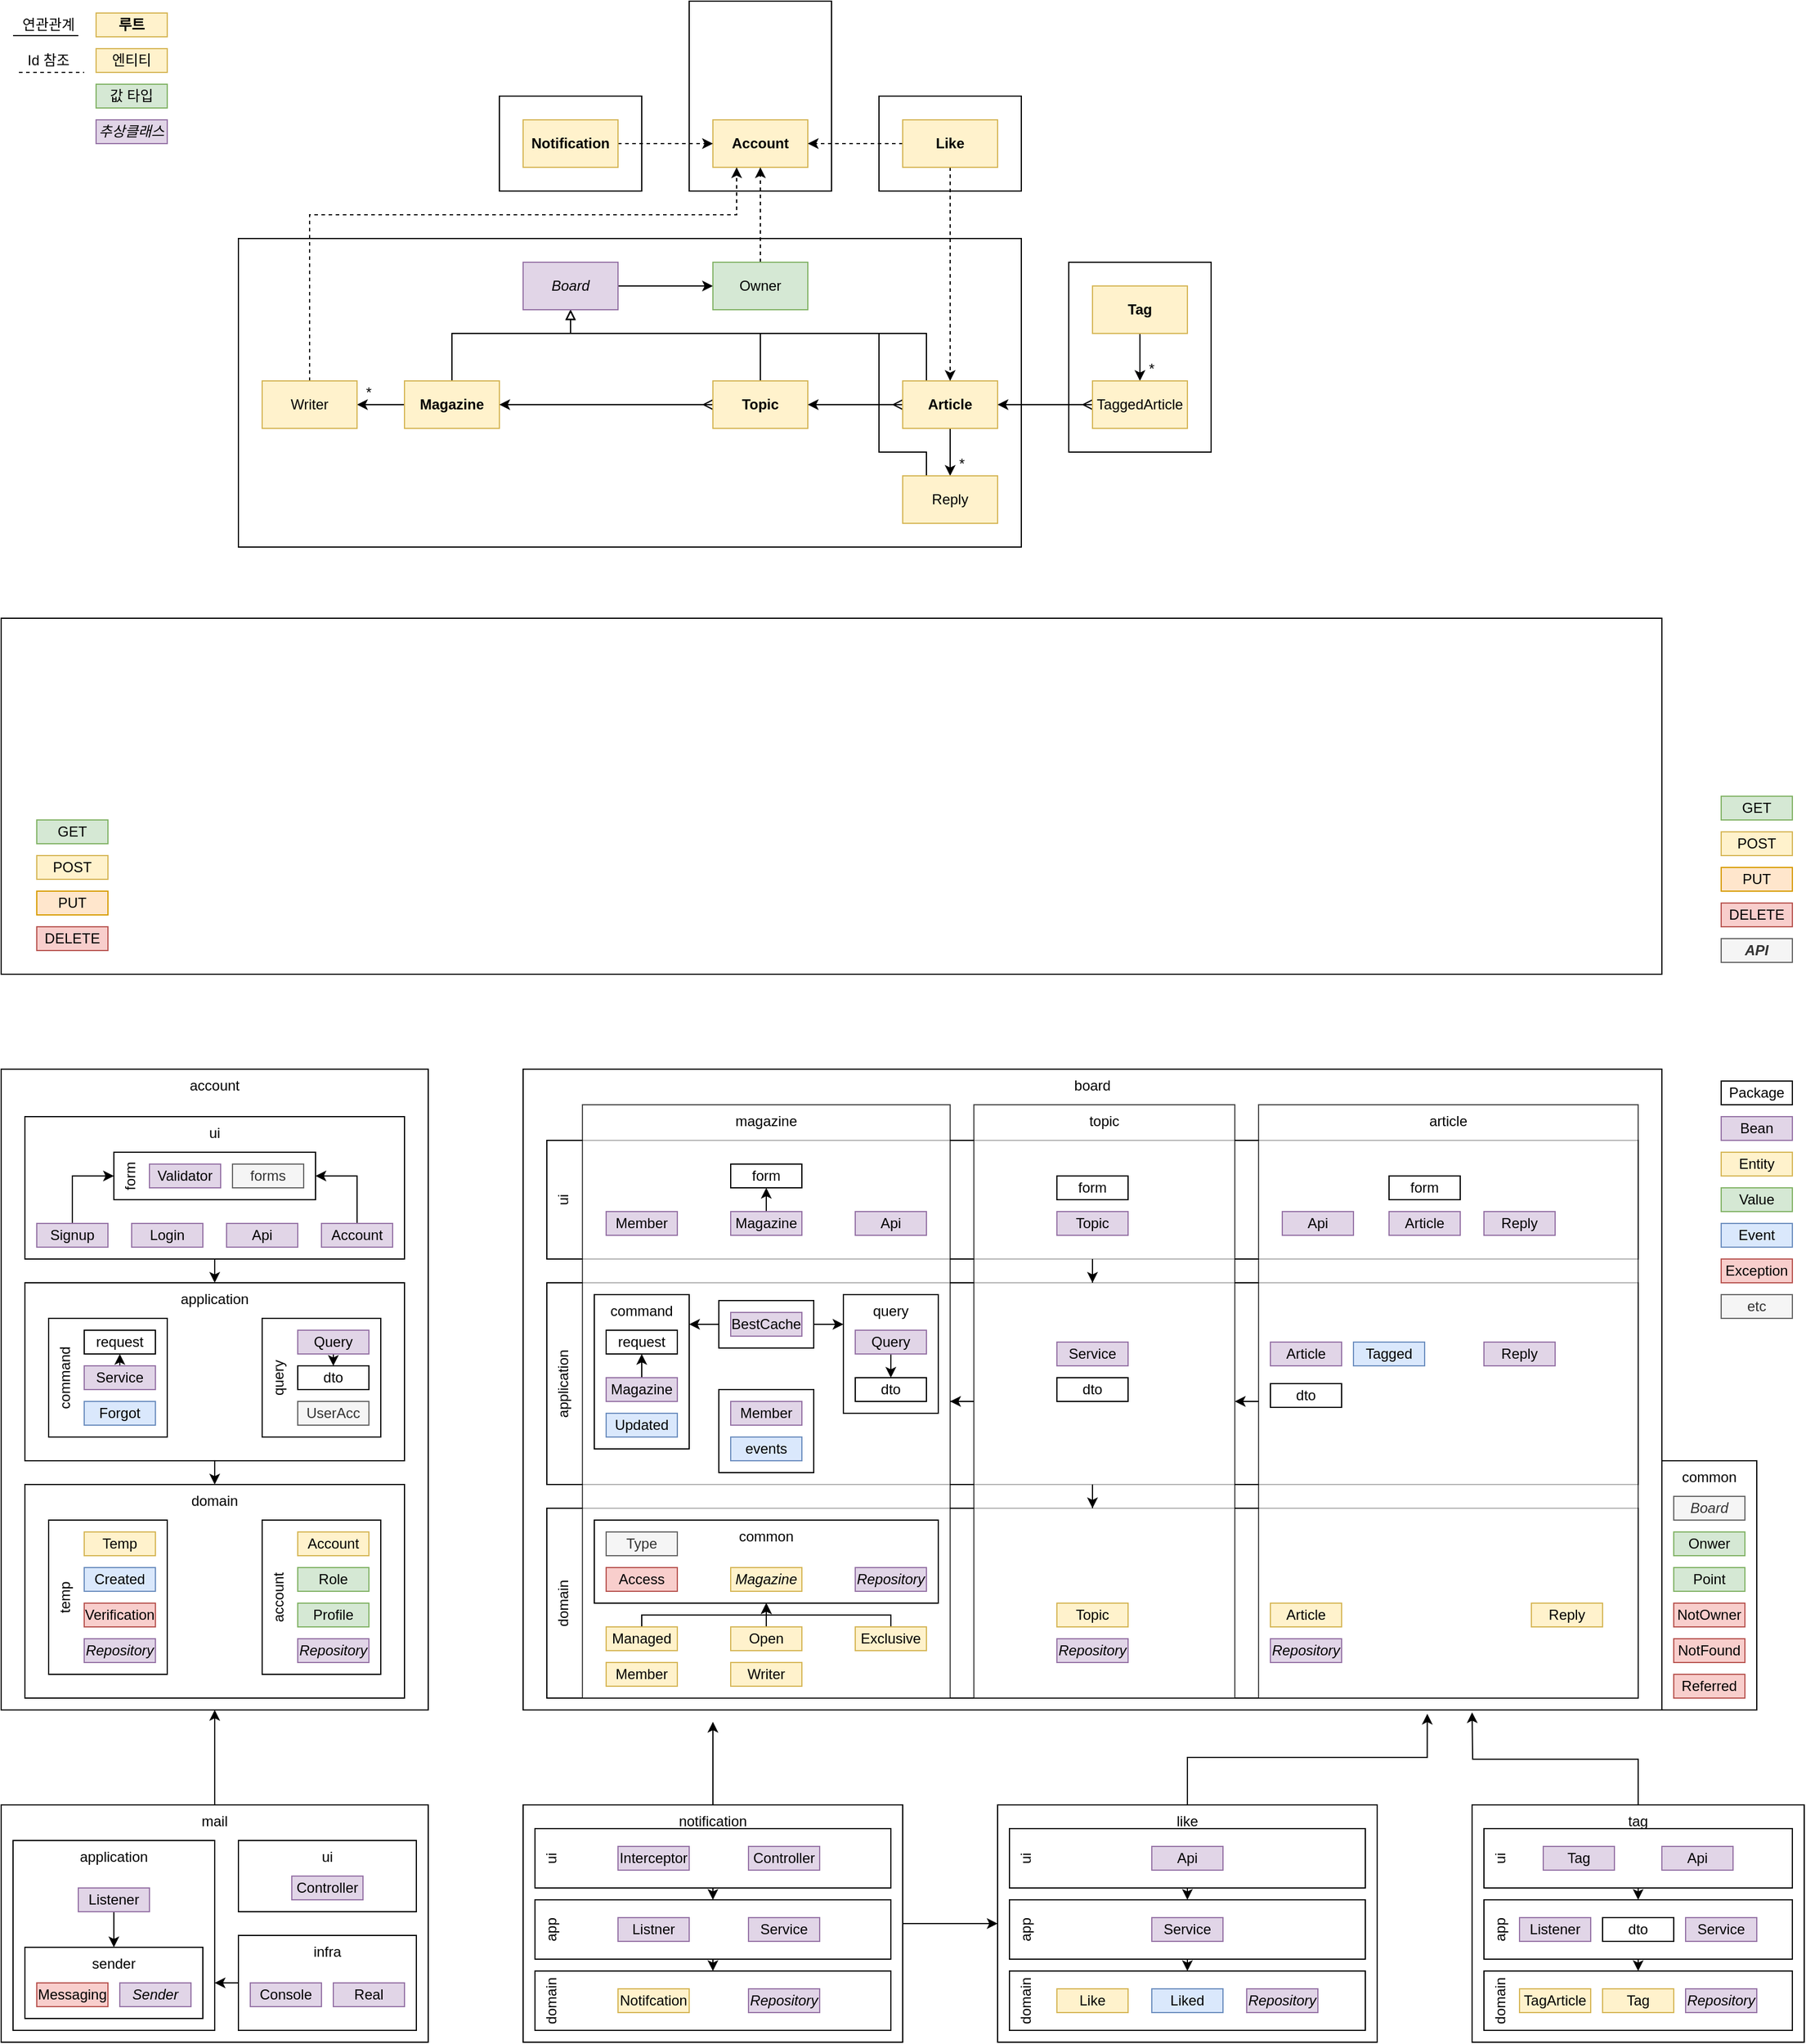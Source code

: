 <mxfile version="13.9.9" type="device"><diagram id="ZZNJzAvCKGJNHufnDKFV" name="Page-1"><mxGraphModel dx="1185" dy="688" grid="1" gridSize="10" guides="1" tooltips="1" connect="1" arrows="1" fold="1" page="1" pageScale="1" pageWidth="1600" pageHeight="900" math="0" shadow="0"><root><mxCell id="0"/><mxCell id="1" parent="0"/><mxCell id="pK3plaUY-_CS5rjRikKl-18" value="account" style="rounded=0;whiteSpace=wrap;html=1;horizontal=1;verticalAlign=top;" parent="1" vertex="1"><mxGeometry x="40" y="940" width="360" height="540" as="geometry"/></mxCell><mxCell id="n-Appd4k0UnREagx-Lx7-6" value="application" style="rounded=0;whiteSpace=wrap;html=1;horizontal=1;verticalAlign=top;" parent="1" vertex="1"><mxGeometry x="60" y="1120" width="320" height="150" as="geometry"/></mxCell><mxCell id="5iCXmPPSmvp450GPV8Xc-37" value="query" style="rounded=0;whiteSpace=wrap;html=1;horizontal=0;verticalAlign=top;" vertex="1" parent="1"><mxGeometry x="260" y="1150" width="100" height="100" as="geometry"/></mxCell><mxCell id="5iCXmPPSmvp450GPV8Xc-36" style="edgeStyle=orthogonalEdgeStyle;rounded=0;orthogonalLoop=1;jettySize=auto;html=1;exitX=0.5;exitY=1;exitDx=0;exitDy=0;entryX=0.5;entryY=0;entryDx=0;entryDy=0;" edge="1" parent="1" source="n-Appd4k0UnREagx-Lx7-6" target="pK3plaUY-_CS5rjRikKl-22"><mxGeometry relative="1" as="geometry"/></mxCell><mxCell id="n-Appd4k0UnREagx-Lx7-7" value="command" style="rounded=0;whiteSpace=wrap;html=1;horizontal=0;verticalAlign=top;" parent="1" vertex="1"><mxGeometry x="80" y="1150" width="100" height="100" as="geometry"/></mxCell><mxCell id="pK3plaUY-_CS5rjRikKl-25" value="mail" style="rounded=0;whiteSpace=wrap;html=1;horizontal=1;verticalAlign=top;" parent="1" vertex="1"><mxGeometry x="40" y="1560" width="360" height="200" as="geometry"/></mxCell><mxCell id="Tngi1Fy2NmoNI1kwDpmV-51" value="application" style="rounded=0;whiteSpace=wrap;html=1;horizontal=1;verticalAlign=top;" parent="1" vertex="1"><mxGeometry x="50" y="1590" width="170" height="160" as="geometry"/></mxCell><mxCell id="Tngi1Fy2NmoNI1kwDpmV-60" value="sender" style="rounded=0;whiteSpace=wrap;html=1;horizontal=1;verticalAlign=top;" parent="1" vertex="1"><mxGeometry x="60" y="1680" width="150" height="60" as="geometry"/></mxCell><mxCell id="Tngi1Fy2NmoNI1kwDpmV-71" style="edgeStyle=orthogonalEdgeStyle;rounded=0;orthogonalLoop=1;jettySize=auto;html=1;exitX=0.5;exitY=0;exitDx=0;exitDy=0;startArrow=none;startFill=0;endArrow=classic;endFill=1;" parent="1" source="pK3plaUY-_CS5rjRikKl-27" edge="1"><mxGeometry relative="1" as="geometry"><mxPoint x="640" y="1490" as="targetPoint"/></mxGeometry></mxCell><mxCell id="pK3plaUY-_CS5rjRikKl-27" value="notification" style="rounded=0;whiteSpace=wrap;html=1;horizontal=1;verticalAlign=top;" parent="1" vertex="1"><mxGeometry x="480" y="1560" width="320" height="200" as="geometry"/></mxCell><mxCell id="Tngi1Fy2NmoNI1kwDpmV-47" value="domain" style="rounded=0;whiteSpace=wrap;html=1;horizontal=0;verticalAlign=top;" parent="1" vertex="1"><mxGeometry x="490" y="1700" width="300" height="50" as="geometry"/></mxCell><mxCell id="Tngi1Fy2NmoNI1kwDpmV-65" style="edgeStyle=orthogonalEdgeStyle;rounded=0;orthogonalLoop=1;jettySize=auto;html=1;exitX=0.5;exitY=1;exitDx=0;exitDy=0;entryX=0.5;entryY=0;entryDx=0;entryDy=0;startArrow=none;startFill=0;endArrow=classic;endFill=1;" parent="1" source="Tngi1Fy2NmoNI1kwDpmV-48" target="Tngi1Fy2NmoNI1kwDpmV-47" edge="1"><mxGeometry relative="1" as="geometry"/></mxCell><mxCell id="Tngi1Fy2NmoNI1kwDpmV-48" value="app" style="rounded=0;whiteSpace=wrap;html=1;horizontal=0;verticalAlign=top;" parent="1" vertex="1"><mxGeometry x="490" y="1640" width="300" height="50" as="geometry"/></mxCell><mxCell id="Tngi1Fy2NmoNI1kwDpmV-64" style="edgeStyle=orthogonalEdgeStyle;rounded=0;orthogonalLoop=1;jettySize=auto;html=1;exitX=0.5;exitY=1;exitDx=0;exitDy=0;entryX=0.5;entryY=0;entryDx=0;entryDy=0;startArrow=none;startFill=0;endArrow=classic;endFill=1;" parent="1" source="Tngi1Fy2NmoNI1kwDpmV-49" target="Tngi1Fy2NmoNI1kwDpmV-48" edge="1"><mxGeometry relative="1" as="geometry"/></mxCell><mxCell id="Tngi1Fy2NmoNI1kwDpmV-49" value="ui" style="rounded=0;whiteSpace=wrap;html=1;horizontal=0;verticalAlign=top;" parent="1" vertex="1"><mxGeometry x="490" y="1580" width="300" height="50" as="geometry"/></mxCell><mxCell id="pK3plaUY-_CS5rjRikKl-29" value="tag" style="rounded=0;whiteSpace=wrap;html=1;horizontal=1;verticalAlign=top;" parent="1" vertex="1"><mxGeometry x="1280" y="1560" width="280" height="200" as="geometry"/></mxCell><mxCell id="Tngi1Fy2NmoNI1kwDpmV-44" value="domain" style="rounded=0;whiteSpace=wrap;html=1;horizontal=0;verticalAlign=top;" parent="1" vertex="1"><mxGeometry x="1290" y="1700" width="260" height="50" as="geometry"/></mxCell><mxCell id="Tngi1Fy2NmoNI1kwDpmV-69" style="edgeStyle=orthogonalEdgeStyle;rounded=0;orthogonalLoop=1;jettySize=auto;html=1;exitX=0.5;exitY=1;exitDx=0;exitDy=0;entryX=0.5;entryY=0;entryDx=0;entryDy=0;startArrow=none;startFill=0;endArrow=classic;endFill=1;" parent="1" source="Tngi1Fy2NmoNI1kwDpmV-45" target="Tngi1Fy2NmoNI1kwDpmV-44" edge="1"><mxGeometry relative="1" as="geometry"/></mxCell><mxCell id="Tngi1Fy2NmoNI1kwDpmV-45" value="app" style="rounded=0;whiteSpace=wrap;html=1;horizontal=0;verticalAlign=top;" parent="1" vertex="1"><mxGeometry x="1290" y="1640" width="260" height="50" as="geometry"/></mxCell><mxCell id="Tngi1Fy2NmoNI1kwDpmV-68" style="edgeStyle=orthogonalEdgeStyle;rounded=0;orthogonalLoop=1;jettySize=auto;html=1;exitX=0.5;exitY=1;exitDx=0;exitDy=0;entryX=0.5;entryY=0;entryDx=0;entryDy=0;startArrow=none;startFill=0;endArrow=classic;endFill=1;" parent="1" source="Tngi1Fy2NmoNI1kwDpmV-46" target="Tngi1Fy2NmoNI1kwDpmV-45" edge="1"><mxGeometry relative="1" as="geometry"/></mxCell><mxCell id="Tngi1Fy2NmoNI1kwDpmV-46" value="ui" style="rounded=0;whiteSpace=wrap;html=1;horizontal=0;verticalAlign=top;" parent="1" vertex="1"><mxGeometry x="1290" y="1580" width="260" height="50" as="geometry"/></mxCell><mxCell id="Tngi1Fy2NmoNI1kwDpmV-52" value="ui" style="rounded=0;whiteSpace=wrap;html=1;horizontal=1;verticalAlign=top;" parent="1" vertex="1"><mxGeometry x="240" y="1590" width="150" height="60" as="geometry"/></mxCell><mxCell id="Tngi1Fy2NmoNI1kwDpmV-59" style="edgeStyle=orthogonalEdgeStyle;rounded=0;orthogonalLoop=1;jettySize=auto;html=1;exitX=0;exitY=0.5;exitDx=0;exitDy=0;entryX=1;entryY=0.75;entryDx=0;entryDy=0;startArrow=none;startFill=0;endArrow=classic;endFill=1;" parent="1" source="Tngi1Fy2NmoNI1kwDpmV-50" target="Tngi1Fy2NmoNI1kwDpmV-51" edge="1"><mxGeometry relative="1" as="geometry"/></mxCell><mxCell id="Tngi1Fy2NmoNI1kwDpmV-50" value="infra" style="rounded=0;whiteSpace=wrap;html=1;horizontal=1;verticalAlign=top;" parent="1" vertex="1"><mxGeometry x="240" y="1670" width="150" height="80" as="geometry"/></mxCell><mxCell id="pK3plaUY-_CS5rjRikKl-28" value="like" style="rounded=0;whiteSpace=wrap;html=1;horizontal=1;verticalAlign=top;" parent="1" vertex="1"><mxGeometry x="880" y="1560" width="320" height="200" as="geometry"/></mxCell><mxCell id="Tngi1Fy2NmoNI1kwDpmV-43" value="domain" style="rounded=0;whiteSpace=wrap;html=1;horizontal=0;verticalAlign=top;" parent="1" vertex="1"><mxGeometry x="890" y="1700" width="300" height="50" as="geometry"/></mxCell><mxCell id="Tngi1Fy2NmoNI1kwDpmV-67" style="edgeStyle=orthogonalEdgeStyle;rounded=0;orthogonalLoop=1;jettySize=auto;html=1;exitX=0.5;exitY=1;exitDx=0;exitDy=0;entryX=0.5;entryY=0;entryDx=0;entryDy=0;startArrow=none;startFill=0;endArrow=classic;endFill=1;" parent="1" source="Tngi1Fy2NmoNI1kwDpmV-42" target="Tngi1Fy2NmoNI1kwDpmV-43" edge="1"><mxGeometry relative="1" as="geometry"/></mxCell><mxCell id="Tngi1Fy2NmoNI1kwDpmV-42" value="app" style="rounded=0;whiteSpace=wrap;html=1;horizontal=0;verticalAlign=top;" parent="1" vertex="1"><mxGeometry x="890" y="1640" width="300" height="50" as="geometry"/></mxCell><mxCell id="Tngi1Fy2NmoNI1kwDpmV-66" style="edgeStyle=orthogonalEdgeStyle;rounded=0;orthogonalLoop=1;jettySize=auto;html=1;exitX=0.5;exitY=1;exitDx=0;exitDy=0;entryX=0.5;entryY=0;entryDx=0;entryDy=0;startArrow=none;startFill=0;endArrow=classic;endFill=1;" parent="1" source="Tngi1Fy2NmoNI1kwDpmV-41" target="Tngi1Fy2NmoNI1kwDpmV-42" edge="1"><mxGeometry relative="1" as="geometry"/></mxCell><mxCell id="Tngi1Fy2NmoNI1kwDpmV-41" value="ui" style="rounded=0;whiteSpace=wrap;html=1;horizontal=0;verticalAlign=top;" parent="1" vertex="1"><mxGeometry x="890" y="1580" width="300" height="50" as="geometry"/></mxCell><mxCell id="Tngi1Fy2NmoNI1kwDpmV-29" value="" style="rounded=0;whiteSpace=wrap;html=1;horizontal=1;verticalAlign=top;" parent="1" vertex="1"><mxGeometry x="240" y="240" width="660" height="260" as="geometry"/></mxCell><mxCell id="pK3plaUY-_CS5rjRikKl-26" value="board" style="rounded=0;whiteSpace=wrap;html=1;horizontal=1;verticalAlign=top;" parent="1" vertex="1"><mxGeometry x="480" y="940" width="960" height="540" as="geometry"/></mxCell><mxCell id="Tngi1Fy2NmoNI1kwDpmV-13" value="domain" style="rounded=0;whiteSpace=wrap;html=1;horizontal=0;verticalAlign=top;" parent="1" vertex="1"><mxGeometry x="500" y="1310" width="920" height="160" as="geometry"/></mxCell><mxCell id="Tngi1Fy2NmoNI1kwDpmV-12" value="application" style="rounded=0;whiteSpace=wrap;html=1;horizontal=0;verticalAlign=top;" parent="1" vertex="1"><mxGeometry x="500" y="1120" width="920" height="170" as="geometry"/></mxCell><mxCell id="Tngi1Fy2NmoNI1kwDpmV-11" value="ui" style="rounded=0;whiteSpace=wrap;html=1;horizontal=0;verticalAlign=top;" parent="1" vertex="1"><mxGeometry x="500" y="1000" width="920" height="100" as="geometry"/></mxCell><mxCell id="pK3plaUY-_CS5rjRikKl-41" value="topic" style="rounded=0;whiteSpace=wrap;html=1;horizontal=1;verticalAlign=top;opacity=70;" parent="1" vertex="1"><mxGeometry x="860" y="970" width="220" height="500" as="geometry"/></mxCell><mxCell id="Tngi1Fy2NmoNI1kwDpmV-17" style="edgeStyle=orthogonalEdgeStyle;rounded=0;orthogonalLoop=1;jettySize=auto;html=1;exitX=0.5;exitY=1;exitDx=0;exitDy=0;" parent="1" source="Tngi1Fy2NmoNI1kwDpmV-12" target="Tngi1Fy2NmoNI1kwDpmV-13" edge="1"><mxGeometry relative="1" as="geometry"/></mxCell><mxCell id="Tngi1Fy2NmoNI1kwDpmV-16" style="edgeStyle=orthogonalEdgeStyle;rounded=0;orthogonalLoop=1;jettySize=auto;html=1;exitX=0.5;exitY=1;exitDx=0;exitDy=0;" parent="1" source="Tngi1Fy2NmoNI1kwDpmV-11" target="Tngi1Fy2NmoNI1kwDpmV-12" edge="1"><mxGeometry relative="1" as="geometry"/></mxCell><mxCell id="pK3plaUY-_CS5rjRikKl-39" value="magazine" style="rounded=0;whiteSpace=wrap;html=1;horizontal=1;verticalAlign=top;opacity=70;" parent="1" vertex="1"><mxGeometry x="530" y="970" width="310" height="500" as="geometry"/></mxCell><mxCell id="pK3plaUY-_CS5rjRikKl-194" value="" style="rounded=0;whiteSpace=wrap;html=1;horizontal=1;verticalAlign=top;" parent="1" vertex="1"><mxGeometry x="460" y="120" width="120" height="80" as="geometry"/></mxCell><mxCell id="pK3plaUY-_CS5rjRikKl-192" value="" style="rounded=0;whiteSpace=wrap;html=1;horizontal=1;verticalAlign=top;" parent="1" vertex="1"><mxGeometry x="620" y="40" width="120" height="160" as="geometry"/></mxCell><mxCell id="pK3plaUY-_CS5rjRikKl-191" value="" style="rounded=0;whiteSpace=wrap;html=1;horizontal=1;verticalAlign=top;" parent="1" vertex="1"><mxGeometry x="780" y="120" width="120" height="80" as="geometry"/></mxCell><mxCell id="pK3plaUY-_CS5rjRikKl-12" value="" style="rounded=0;whiteSpace=wrap;html=1;strokeColor=none;" parent="1" vertex="1"><mxGeometry x="1480" y="940" width="80" height="220" as="geometry"/></mxCell><mxCell id="bLUCcpAfqZSqvqKswfC0-164" style="edgeStyle=orthogonalEdgeStyle;rounded=0;orthogonalLoop=1;jettySize=auto;html=1;exitX=0.5;exitY=1;exitDx=0;exitDy=0;entryX=0.5;entryY=0;entryDx=0;entryDy=0;" parent="1" edge="1"><mxGeometry relative="1" as="geometry"><mxPoint x="690" y="165" as="sourcePoint"/></mxGeometry></mxCell><mxCell id="bLUCcpAfqZSqvqKswfC0-166" style="edgeStyle=orthogonalEdgeStyle;rounded=0;orthogonalLoop=1;jettySize=auto;html=1;exitX=0.5;exitY=1;exitDx=0;exitDy=0;entryX=0.5;entryY=0;entryDx=0;entryDy=0;" parent="1" edge="1"><mxGeometry relative="1" as="geometry"><mxPoint x="690" y="195" as="sourcePoint"/></mxGeometry></mxCell><mxCell id="pK3plaUY-_CS5rjRikKl-11" value="Bean" style="rounded=0;whiteSpace=wrap;html=1;strokeColor=#9673a6;fillColor=#e1d5e7;" parent="1" vertex="1"><mxGeometry x="1490" y="980" width="60" height="20" as="geometry"/></mxCell><mxCell id="pK3plaUY-_CS5rjRikKl-13" value="Exception" style="rounded=0;whiteSpace=wrap;html=1;strokeColor=#b85450;fillColor=#f8cecc;" parent="1" vertex="1"><mxGeometry x="1490" y="1100" width="60" height="20" as="geometry"/></mxCell><mxCell id="pK3plaUY-_CS5rjRikKl-14" value="Entity" style="rounded=0;whiteSpace=wrap;html=1;strokeColor=#d6b656;fillColor=#fff2cc;" parent="1" vertex="1"><mxGeometry x="1490" y="1010" width="60" height="20" as="geometry"/></mxCell><mxCell id="pK3plaUY-_CS5rjRikKl-15" value="Value" style="rounded=0;whiteSpace=wrap;html=1;strokeColor=#82b366;fillColor=#d5e8d4;" parent="1" vertex="1"><mxGeometry x="1490" y="1040" width="60" height="20" as="geometry"/></mxCell><mxCell id="pK3plaUY-_CS5rjRikKl-17" value="Event" style="rounded=0;whiteSpace=wrap;html=1;strokeColor=#6c8ebf;fillColor=#dae8fc;" parent="1" vertex="1"><mxGeometry x="1490" y="1070" width="60" height="20" as="geometry"/></mxCell><mxCell id="5iCXmPPSmvp450GPV8Xc-35" style="edgeStyle=orthogonalEdgeStyle;rounded=0;orthogonalLoop=1;jettySize=auto;html=1;exitX=0.5;exitY=1;exitDx=0;exitDy=0;entryX=0.5;entryY=0;entryDx=0;entryDy=0;" edge="1" parent="1" source="pK3plaUY-_CS5rjRikKl-20" target="n-Appd4k0UnREagx-Lx7-6"><mxGeometry relative="1" as="geometry"/></mxCell><mxCell id="pK3plaUY-_CS5rjRikKl-20" value="ui" style="rounded=0;whiteSpace=wrap;html=1;horizontal=1;verticalAlign=top;" parent="1" vertex="1"><mxGeometry x="60" y="980" width="320" height="120" as="geometry"/></mxCell><mxCell id="pK3plaUY-_CS5rjRikKl-22" value="domain" style="rounded=0;whiteSpace=wrap;html=1;horizontal=1;verticalAlign=top;" parent="1" vertex="1"><mxGeometry x="60" y="1290" width="320" height="180" as="geometry"/></mxCell><mxCell id="pK3plaUY-_CS5rjRikKl-155" style="edgeStyle=orthogonalEdgeStyle;rounded=0;orthogonalLoop=1;jettySize=auto;html=1;exitX=0.5;exitY=0;exitDx=0;exitDy=0;entryX=0.5;entryY=1;entryDx=0;entryDy=0;startArrow=none;startFill=0;" parent="1" source="pK3plaUY-_CS5rjRikKl-25" target="pK3plaUY-_CS5rjRikKl-18" edge="1"><mxGeometry relative="1" as="geometry"/></mxCell><mxCell id="pK3plaUY-_CS5rjRikKl-154" style="edgeStyle=orthogonalEdgeStyle;rounded=0;orthogonalLoop=1;jettySize=auto;html=1;exitX=1;exitY=0.5;exitDx=0;exitDy=0;entryX=0;entryY=0.5;entryDx=0;entryDy=0;startArrow=none;startFill=0;" parent="1" source="pK3plaUY-_CS5rjRikKl-27" target="pK3plaUY-_CS5rjRikKl-28" edge="1"><mxGeometry relative="1" as="geometry"/></mxCell><mxCell id="pK3plaUY-_CS5rjRikKl-152" style="edgeStyle=orthogonalEdgeStyle;rounded=0;orthogonalLoop=1;jettySize=auto;html=1;exitX=0.5;exitY=0;exitDx=0;exitDy=0;entryX=0.794;entryY=1.006;entryDx=0;entryDy=0;startArrow=none;startFill=0;entryPerimeter=0;" parent="1" source="pK3plaUY-_CS5rjRikKl-28" target="pK3plaUY-_CS5rjRikKl-26" edge="1"><mxGeometry relative="1" as="geometry"/></mxCell><mxCell id="pK3plaUY-_CS5rjRikKl-151" style="edgeStyle=orthogonalEdgeStyle;rounded=0;orthogonalLoop=1;jettySize=auto;html=1;startArrow=none;startFill=0;" parent="1" source="pK3plaUY-_CS5rjRikKl-29" edge="1"><mxGeometry relative="1" as="geometry"><mxPoint x="1280" y="1482" as="targetPoint"/></mxGeometry></mxCell><mxCell id="Tngi1Fy2NmoNI1kwDpmV-15" style="edgeStyle=orthogonalEdgeStyle;rounded=0;orthogonalLoop=1;jettySize=auto;html=1;exitX=0;exitY=0.5;exitDx=0;exitDy=0;entryX=1;entryY=0.5;entryDx=0;entryDy=0;" parent="1" source="pK3plaUY-_CS5rjRikKl-40" target="pK3plaUY-_CS5rjRikKl-41" edge="1"><mxGeometry relative="1" as="geometry"/></mxCell><mxCell id="pK3plaUY-_CS5rjRikKl-40" value="article" style="rounded=0;whiteSpace=wrap;html=1;horizontal=1;verticalAlign=top;opacity=70;" parent="1" vertex="1"><mxGeometry x="1100" y="970" width="320" height="500" as="geometry"/></mxCell><mxCell id="Tngi1Fy2NmoNI1kwDpmV-14" style="edgeStyle=orthogonalEdgeStyle;rounded=0;orthogonalLoop=1;jettySize=auto;html=1;exitX=0;exitY=0.5;exitDx=0;exitDy=0;" parent="1" source="pK3plaUY-_CS5rjRikKl-41" target="pK3plaUY-_CS5rjRikKl-39" edge="1"><mxGeometry relative="1" as="geometry"/></mxCell><mxCell id="pK3plaUY-_CS5rjRikKl-42" value="common" style="rounded=0;whiteSpace=wrap;html=1;horizontal=1;verticalAlign=top;" parent="1" vertex="1"><mxGeometry x="1440" y="1270" width="80" height="210" as="geometry"/></mxCell><mxCell id="pK3plaUY-_CS5rjRikKl-45" value="Login" style="rounded=0;whiteSpace=wrap;html=1;strokeColor=#9673a6;fillColor=#e1d5e7;" parent="1" vertex="1"><mxGeometry x="150" y="1070" width="60" height="20" as="geometry"/></mxCell><mxCell id="5iCXmPPSmvp450GPV8Xc-8" style="edgeStyle=orthogonalEdgeStyle;rounded=0;orthogonalLoop=1;jettySize=auto;html=1;exitX=0.5;exitY=0;exitDx=0;exitDy=0;entryX=1;entryY=0.5;entryDx=0;entryDy=0;" edge="1" parent="1" source="pK3plaUY-_CS5rjRikKl-46" target="5iCXmPPSmvp450GPV8Xc-2"><mxGeometry relative="1" as="geometry"/></mxCell><mxCell id="pK3plaUY-_CS5rjRikKl-46" value="Account" style="rounded=0;whiteSpace=wrap;html=1;strokeColor=#9673a6;fillColor=#e1d5e7;" parent="1" vertex="1"><mxGeometry x="310" y="1070" width="60" height="20" as="geometry"/></mxCell><mxCell id="5iCXmPPSmvp450GPV8Xc-10" style="edgeStyle=orthogonalEdgeStyle;rounded=0;orthogonalLoop=1;jettySize=auto;html=1;exitX=0.5;exitY=0;exitDx=0;exitDy=0;entryX=0.5;entryY=1;entryDx=0;entryDy=0;" edge="1" parent="1" source="pK3plaUY-_CS5rjRikKl-51" target="5iCXmPPSmvp450GPV8Xc-5"><mxGeometry relative="1" as="geometry"/></mxCell><mxCell id="pK3plaUY-_CS5rjRikKl-51" value="Service" style="rounded=0;whiteSpace=wrap;html=1;strokeColor=#9673a6;fillColor=#e1d5e7;" parent="1" vertex="1"><mxGeometry x="110" y="1190" width="60" height="20" as="geometry"/></mxCell><mxCell id="pK3plaUY-_CS5rjRikKl-57" value="temp" style="rounded=0;whiteSpace=wrap;html=1;horizontal=0;verticalAlign=top;" parent="1" vertex="1"><mxGeometry x="80" y="1320" width="100" height="130" as="geometry"/></mxCell><mxCell id="pK3plaUY-_CS5rjRikKl-58" value="account" style="rounded=0;whiteSpace=wrap;html=1;horizontal=0;verticalAlign=top;" parent="1" vertex="1"><mxGeometry x="260" y="1320" width="100" height="130" as="geometry"/></mxCell><mxCell id="pK3plaUY-_CS5rjRikKl-59" value="Repository" style="rounded=0;whiteSpace=wrap;html=1;strokeColor=#9673a6;fillColor=#e1d5e7;fontStyle=2" parent="1" vertex="1"><mxGeometry x="110" y="1420" width="60" height="20" as="geometry"/></mxCell><mxCell id="pK3plaUY-_CS5rjRikKl-60" value="Temp" style="rounded=0;whiteSpace=wrap;html=1;strokeColor=#d6b656;fillColor=#fff2cc;" parent="1" vertex="1"><mxGeometry x="110" y="1330" width="60" height="20" as="geometry"/></mxCell><mxCell id="pK3plaUY-_CS5rjRikKl-61" value="Verification" style="rounded=0;whiteSpace=wrap;html=1;strokeColor=#b85450;fillColor=#f8cecc;" parent="1" vertex="1"><mxGeometry x="110" y="1390" width="60" height="20" as="geometry"/></mxCell><mxCell id="pK3plaUY-_CS5rjRikKl-64" value="Repository" style="rounded=0;whiteSpace=wrap;html=1;strokeColor=#9673a6;fillColor=#e1d5e7;fontStyle=2" parent="1" vertex="1"><mxGeometry x="290" y="1420" width="60" height="20" as="geometry"/></mxCell><mxCell id="pK3plaUY-_CS5rjRikKl-65" value="Account" style="rounded=0;whiteSpace=wrap;html=1;strokeColor=#d6b656;fillColor=#fff2cc;" parent="1" vertex="1"><mxGeometry x="290" y="1330" width="60" height="20" as="geometry"/></mxCell><mxCell id="pK3plaUY-_CS5rjRikKl-72" value="Role" style="rounded=0;whiteSpace=wrap;html=1;strokeColor=#82b366;fillColor=#d5e8d4;" parent="1" vertex="1"><mxGeometry x="290" y="1360" width="60" height="20" as="geometry"/></mxCell><mxCell id="pK3plaUY-_CS5rjRikKl-73" value="Profile" style="rounded=0;whiteSpace=wrap;html=1;strokeColor=#82b366;fillColor=#d5e8d4;" parent="1" vertex="1"><mxGeometry x="290" y="1390" width="60" height="20" as="geometry"/></mxCell><mxCell id="pK3plaUY-_CS5rjRikKl-74" value="Sender" style="rounded=0;whiteSpace=wrap;html=1;strokeColor=#9673a6;fillColor=#e1d5e7;fontStyle=2" parent="1" vertex="1"><mxGeometry x="140" y="1710" width="60" height="20" as="geometry"/></mxCell><mxCell id="pK3plaUY-_CS5rjRikKl-77" value="Console" style="rounded=0;whiteSpace=wrap;html=1;strokeColor=#9673a6;fillColor=#e1d5e7;" parent="1" vertex="1"><mxGeometry x="250" y="1710" width="60" height="20" as="geometry"/></mxCell><mxCell id="pK3plaUY-_CS5rjRikKl-78" value="Real" style="rounded=0;whiteSpace=wrap;html=1;strokeColor=#9673a6;fillColor=#e1d5e7;" parent="1" vertex="1"><mxGeometry x="320" y="1710" width="60" height="20" as="geometry"/></mxCell><mxCell id="pK3plaUY-_CS5rjRikKl-79" value="Messaging" style="rounded=0;whiteSpace=wrap;html=1;strokeColor=#b85450;fillColor=#f8cecc;" parent="1" vertex="1"><mxGeometry x="70" y="1710" width="60" height="20" as="geometry"/></mxCell><mxCell id="pK3plaUY-_CS5rjRikKl-80" value="Controller" style="rounded=0;whiteSpace=wrap;html=1;strokeColor=#9673a6;fillColor=#e1d5e7;" parent="1" vertex="1"><mxGeometry x="285" y="1620" width="60" height="20" as="geometry"/></mxCell><mxCell id="5iCXmPPSmvp450GPV8Xc-41" style="edgeStyle=orthogonalEdgeStyle;rounded=0;orthogonalLoop=1;jettySize=auto;html=1;exitX=0.5;exitY=0;exitDx=0;exitDy=0;entryX=0.5;entryY=1;entryDx=0;entryDy=0;" edge="1" parent="1" source="pK3plaUY-_CS5rjRikKl-81" target="pK3plaUY-_CS5rjRikKl-85"><mxGeometry relative="1" as="geometry"/></mxCell><mxCell id="pK3plaUY-_CS5rjRikKl-81" value="Magazine" style="rounded=0;whiteSpace=wrap;html=1;strokeColor=#9673a6;fillColor=#e1d5e7;" parent="1" vertex="1"><mxGeometry x="655" y="1060" width="60" height="20" as="geometry"/></mxCell><mxCell id="pK3plaUY-_CS5rjRikKl-82" value="Topic" style="rounded=0;whiteSpace=wrap;html=1;strokeColor=#9673a6;fillColor=#e1d5e7;" parent="1" vertex="1"><mxGeometry x="930" y="1060" width="60" height="20" as="geometry"/></mxCell><mxCell id="pK3plaUY-_CS5rjRikKl-83" value="Article" style="rounded=0;whiteSpace=wrap;html=1;strokeColor=#9673a6;fillColor=#e1d5e7;" parent="1" vertex="1"><mxGeometry x="1210" y="1060" width="60" height="20" as="geometry"/></mxCell><mxCell id="pK3plaUY-_CS5rjRikKl-84" value="Reply" style="rounded=0;whiteSpace=wrap;html=1;strokeColor=#9673a6;fillColor=#e1d5e7;" parent="1" vertex="1"><mxGeometry x="1290" y="1060" width="60" height="20" as="geometry"/></mxCell><mxCell id="pK3plaUY-_CS5rjRikKl-85" value="form" style="rounded=0;whiteSpace=wrap;html=1;" parent="1" vertex="1"><mxGeometry x="655" y="1020" width="60" height="20" as="geometry"/></mxCell><mxCell id="pK3plaUY-_CS5rjRikKl-86" value="form" style="rounded=0;whiteSpace=wrap;html=1;" parent="1" vertex="1"><mxGeometry x="930" y="1030" width="60" height="20" as="geometry"/></mxCell><mxCell id="pK3plaUY-_CS5rjRikKl-87" value="form" style="rounded=0;whiteSpace=wrap;html=1;" parent="1" vertex="1"><mxGeometry x="1210" y="1030" width="60" height="20" as="geometry"/></mxCell><mxCell id="pK3plaUY-_CS5rjRikKl-90" value="Service" style="rounded=0;whiteSpace=wrap;html=1;strokeColor=#9673a6;fillColor=#e1d5e7;" parent="1" vertex="1"><mxGeometry x="930" y="1170" width="60" height="20" as="geometry"/></mxCell><mxCell id="pK3plaUY-_CS5rjRikKl-91" value="Article" style="rounded=0;whiteSpace=wrap;html=1;strokeColor=#9673a6;fillColor=#e1d5e7;" parent="1" vertex="1"><mxGeometry x="1110" y="1170" width="60" height="20" as="geometry"/></mxCell><mxCell id="pK3plaUY-_CS5rjRikKl-92" value="Reply" style="rounded=0;whiteSpace=wrap;html=1;strokeColor=#9673a6;fillColor=#e1d5e7;" parent="1" vertex="1"><mxGeometry x="1290" y="1170" width="60" height="20" as="geometry"/></mxCell><mxCell id="pK3plaUY-_CS5rjRikKl-97" value="Topic" style="rounded=0;whiteSpace=wrap;html=1;strokeColor=#d6b656;fillColor=#fff2cc;" parent="1" vertex="1"><mxGeometry x="930" y="1390" width="60" height="20" as="geometry"/></mxCell><mxCell id="pK3plaUY-_CS5rjRikKl-98" value="Article" style="rounded=0;whiteSpace=wrap;html=1;strokeColor=#d6b656;fillColor=#fff2cc;" parent="1" vertex="1"><mxGeometry x="1110" y="1390" width="60" height="20" as="geometry"/></mxCell><mxCell id="pK3plaUY-_CS5rjRikKl-100" value="Reply" style="rounded=0;whiteSpace=wrap;html=1;strokeColor=#d6b656;fillColor=#fff2cc;" parent="1" vertex="1"><mxGeometry x="1330" y="1390" width="60" height="20" as="geometry"/></mxCell><mxCell id="pK3plaUY-_CS5rjRikKl-102" value="Repository" style="rounded=0;whiteSpace=wrap;html=1;strokeColor=#9673a6;fillColor=#e1d5e7;fontStyle=2" parent="1" vertex="1"><mxGeometry x="930" y="1420" width="60" height="20" as="geometry"/></mxCell><mxCell id="pK3plaUY-_CS5rjRikKl-103" value="Repository" style="rounded=0;whiteSpace=wrap;html=1;strokeColor=#9673a6;fillColor=#e1d5e7;fontStyle=2" parent="1" vertex="1"><mxGeometry x="1110" y="1420" width="60" height="20" as="geometry"/></mxCell><mxCell id="pK3plaUY-_CS5rjRikKl-112" value="Tagged" style="rounded=0;whiteSpace=wrap;html=1;strokeColor=#6c8ebf;fillColor=#dae8fc;" parent="1" vertex="1"><mxGeometry x="1180" y="1170" width="60" height="20" as="geometry"/></mxCell><mxCell id="pK3plaUY-_CS5rjRikKl-114" value="Listner" style="rounded=0;whiteSpace=wrap;html=1;strokeColor=#9673a6;fillColor=#e1d5e7;" parent="1" vertex="1"><mxGeometry x="560" y="1655" width="60" height="20" as="geometry"/></mxCell><mxCell id="pK3plaUY-_CS5rjRikKl-115" value="Controller" style="rounded=0;whiteSpace=wrap;html=1;strokeColor=#9673a6;fillColor=#e1d5e7;" parent="1" vertex="1"><mxGeometry x="670" y="1595" width="60" height="20" as="geometry"/></mxCell><mxCell id="pK3plaUY-_CS5rjRikKl-116" value="Service" style="rounded=0;whiteSpace=wrap;html=1;strokeColor=#9673a6;fillColor=#e1d5e7;" parent="1" vertex="1"><mxGeometry x="670" y="1655" width="60" height="20" as="geometry"/></mxCell><mxCell id="pK3plaUY-_CS5rjRikKl-117" value="Repository" style="rounded=0;whiteSpace=wrap;html=1;strokeColor=#9673a6;fillColor=#e1d5e7;fontStyle=2" parent="1" vertex="1"><mxGeometry x="670" y="1715" width="60" height="20" as="geometry"/></mxCell><mxCell id="pK3plaUY-_CS5rjRikKl-118" value="Notifcation" style="rounded=0;whiteSpace=wrap;html=1;strokeColor=#d6b656;fillColor=#fff2cc;" parent="1" vertex="1"><mxGeometry x="560" y="1715" width="60" height="20" as="geometry"/></mxCell><mxCell id="pK3plaUY-_CS5rjRikKl-119" value="Interceptor" style="rounded=0;whiteSpace=wrap;html=1;strokeColor=#9673a6;fillColor=#e1d5e7;" parent="1" vertex="1"><mxGeometry x="560" y="1595" width="60" height="20" as="geometry"/></mxCell><mxCell id="pK3plaUY-_CS5rjRikKl-120" value="Api" style="rounded=0;whiteSpace=wrap;html=1;strokeColor=#9673a6;fillColor=#e1d5e7;" parent="1" vertex="1"><mxGeometry x="1010" y="1595" width="60" height="20" as="geometry"/></mxCell><mxCell id="pK3plaUY-_CS5rjRikKl-121" value="Service" style="rounded=0;whiteSpace=wrap;html=1;strokeColor=#9673a6;fillColor=#e1d5e7;" parent="1" vertex="1"><mxGeometry x="1010" y="1655" width="60" height="20" as="geometry"/></mxCell><mxCell id="pK3plaUY-_CS5rjRikKl-122" value="Repository" style="rounded=0;whiteSpace=wrap;html=1;strokeColor=#9673a6;fillColor=#e1d5e7;fontStyle=2" parent="1" vertex="1"><mxGeometry x="1090" y="1715" width="60" height="20" as="geometry"/></mxCell><mxCell id="pK3plaUY-_CS5rjRikKl-123" value="Like" style="rounded=0;whiteSpace=wrap;html=1;strokeColor=#d6b656;fillColor=#fff2cc;" parent="1" vertex="1"><mxGeometry x="930" y="1715" width="60" height="20" as="geometry"/></mxCell><mxCell id="pK3plaUY-_CS5rjRikKl-124" value="Liked" style="rounded=0;whiteSpace=wrap;html=1;strokeColor=#6c8ebf;fillColor=#dae8fc;" parent="1" vertex="1"><mxGeometry x="1010" y="1715" width="60" height="20" as="geometry"/></mxCell><mxCell id="pK3plaUY-_CS5rjRikKl-131" value="Api" style="rounded=0;whiteSpace=wrap;html=1;strokeColor=#9673a6;fillColor=#e1d5e7;" parent="1" vertex="1"><mxGeometry x="1440" y="1595" width="60" height="20" as="geometry"/></mxCell><mxCell id="pK3plaUY-_CS5rjRikKl-132" value="Service" style="rounded=0;whiteSpace=wrap;html=1;strokeColor=#9673a6;fillColor=#e1d5e7;" parent="1" vertex="1"><mxGeometry x="1460" y="1655" width="60" height="20" as="geometry"/></mxCell><mxCell id="pK3plaUY-_CS5rjRikKl-133" value="Repository" style="rounded=0;whiteSpace=wrap;html=1;strokeColor=#9673a6;fillColor=#e1d5e7;fontStyle=2" parent="1" vertex="1"><mxGeometry x="1460" y="1715" width="60" height="20" as="geometry"/></mxCell><mxCell id="pK3plaUY-_CS5rjRikKl-134" value="Tag" style="rounded=0;whiteSpace=wrap;html=1;strokeColor=#d6b656;fillColor=#fff2cc;" parent="1" vertex="1"><mxGeometry x="1390" y="1715" width="60" height="20" as="geometry"/></mxCell><mxCell id="pK3plaUY-_CS5rjRikKl-135" value="TagArticle" style="rounded=0;whiteSpace=wrap;html=1;strokeColor=#d6b656;fillColor=#fff2cc;" parent="1" vertex="1"><mxGeometry x="1320" y="1715" width="60" height="20" as="geometry"/></mxCell><mxCell id="pK3plaUY-_CS5rjRikKl-183" value="" style="rounded=0;whiteSpace=wrap;html=1;horizontal=1;verticalAlign=top;" parent="1" vertex="1"><mxGeometry x="940" y="260" width="120" height="160" as="geometry"/></mxCell><mxCell id="Tngi1Fy2NmoNI1kwDpmV-20" style="edgeStyle=orthogonalEdgeStyle;rounded=0;orthogonalLoop=1;jettySize=auto;html=1;exitX=0;exitY=0.5;exitDx=0;exitDy=0;" parent="1" source="pK3plaUY-_CS5rjRikKl-156" target="Tngi1Fy2NmoNI1kwDpmV-19" edge="1"><mxGeometry relative="1" as="geometry"/></mxCell><mxCell id="Tngi1Fy2NmoNI1kwDpmV-25" style="edgeStyle=orthogonalEdgeStyle;rounded=0;orthogonalLoop=1;jettySize=auto;html=1;exitX=0.5;exitY=0;exitDx=0;exitDy=0;entryX=0.5;entryY=1;entryDx=0;entryDy=0;endArrow=block;endFill=0;" parent="1" source="pK3plaUY-_CS5rjRikKl-156" target="Tngi1Fy2NmoNI1kwDpmV-22" edge="1"><mxGeometry relative="1" as="geometry"><Array as="points"><mxPoint x="420" y="320"/><mxPoint x="520" y="320"/></Array></mxGeometry></mxCell><mxCell id="pK3plaUY-_CS5rjRikKl-156" value="Magazine" style="rounded=0;whiteSpace=wrap;html=1;strokeColor=#d6b656;fillColor=#fff2cc;fontStyle=1" parent="1" vertex="1"><mxGeometry x="380" y="360" width="80" height="40" as="geometry"/></mxCell><mxCell id="pK3plaUY-_CS5rjRikKl-162" style="edgeStyle=orthogonalEdgeStyle;rounded=0;orthogonalLoop=1;jettySize=auto;html=1;exitX=0;exitY=0.5;exitDx=0;exitDy=0;entryX=1;entryY=0.5;entryDx=0;entryDy=0;startArrow=ERmany;startFill=0;" parent="1" source="pK3plaUY-_CS5rjRikKl-157" target="pK3plaUY-_CS5rjRikKl-156" edge="1"><mxGeometry relative="1" as="geometry"/></mxCell><mxCell id="Tngi1Fy2NmoNI1kwDpmV-26" style="edgeStyle=orthogonalEdgeStyle;rounded=0;orthogonalLoop=1;jettySize=auto;html=1;exitX=0.5;exitY=0;exitDx=0;exitDy=0;entryX=0.5;entryY=1;entryDx=0;entryDy=0;endArrow=block;endFill=0;" parent="1" source="pK3plaUY-_CS5rjRikKl-157" target="Tngi1Fy2NmoNI1kwDpmV-22" edge="1"><mxGeometry relative="1" as="geometry"><Array as="points"><mxPoint x="680" y="320"/><mxPoint x="520" y="320"/></Array></mxGeometry></mxCell><mxCell id="pK3plaUY-_CS5rjRikKl-157" value="Topic" style="rounded=0;whiteSpace=wrap;html=1;strokeColor=#d6b656;fillColor=#fff2cc;fontStyle=1" parent="1" vertex="1"><mxGeometry x="640" y="360" width="80" height="40" as="geometry"/></mxCell><mxCell id="pK3plaUY-_CS5rjRikKl-164" style="edgeStyle=orthogonalEdgeStyle;rounded=0;orthogonalLoop=1;jettySize=auto;html=1;exitX=0;exitY=0.5;exitDx=0;exitDy=0;entryX=1;entryY=0.5;entryDx=0;entryDy=0;startArrow=ERmany;startFill=0;" parent="1" source="pK3plaUY-_CS5rjRikKl-158" target="pK3plaUY-_CS5rjRikKl-157" edge="1"><mxGeometry relative="1" as="geometry"/></mxCell><mxCell id="pK3plaUY-_CS5rjRikKl-186" style="edgeStyle=orthogonalEdgeStyle;rounded=0;orthogonalLoop=1;jettySize=auto;html=1;exitX=0.5;exitY=1;exitDx=0;exitDy=0;entryX=0.5;entryY=0;entryDx=0;entryDy=0;startArrow=none;startFill=0;" parent="1" source="pK3plaUY-_CS5rjRikKl-158" target="pK3plaUY-_CS5rjRikKl-159" edge="1"><mxGeometry relative="1" as="geometry"/></mxCell><mxCell id="Tngi1Fy2NmoNI1kwDpmV-27" style="edgeStyle=orthogonalEdgeStyle;rounded=0;orthogonalLoop=1;jettySize=auto;html=1;exitX=0.25;exitY=0;exitDx=0;exitDy=0;entryX=0.5;entryY=1;entryDx=0;entryDy=0;endArrow=block;endFill=0;" parent="1" source="pK3plaUY-_CS5rjRikKl-158" target="Tngi1Fy2NmoNI1kwDpmV-22" edge="1"><mxGeometry relative="1" as="geometry"><Array as="points"><mxPoint x="820" y="320"/><mxPoint x="520" y="320"/></Array></mxGeometry></mxCell><mxCell id="pK3plaUY-_CS5rjRikKl-158" value="Article" style="rounded=0;whiteSpace=wrap;html=1;strokeColor=#d6b656;fillColor=#fff2cc;fontStyle=1" parent="1" vertex="1"><mxGeometry x="800" y="360" width="80" height="40" as="geometry"/></mxCell><mxCell id="Tngi1Fy2NmoNI1kwDpmV-30" style="edgeStyle=orthogonalEdgeStyle;rounded=0;orthogonalLoop=1;jettySize=auto;html=1;exitX=0.25;exitY=0;exitDx=0;exitDy=0;entryX=0.5;entryY=1;entryDx=0;entryDy=0;endArrow=block;endFill=0;" parent="1" source="pK3plaUY-_CS5rjRikKl-159" target="Tngi1Fy2NmoNI1kwDpmV-22" edge="1"><mxGeometry relative="1" as="geometry"><Array as="points"><mxPoint x="820" y="420"/><mxPoint x="780" y="420"/><mxPoint x="780" y="320"/><mxPoint x="520" y="320"/></Array></mxGeometry></mxCell><mxCell id="pK3plaUY-_CS5rjRikKl-159" value="Reply" style="rounded=0;whiteSpace=wrap;html=1;strokeColor=#d6b656;fillColor=#fff2cc;" parent="1" vertex="1"><mxGeometry x="800" y="440" width="80" height="40" as="geometry"/></mxCell><mxCell id="pK3plaUY-_CS5rjRikKl-166" value="Account" style="rounded=0;whiteSpace=wrap;html=1;strokeColor=#d6b656;fillColor=#fff2cc;fontStyle=1" parent="1" vertex="1"><mxGeometry x="640" y="140" width="80" height="40" as="geometry"/></mxCell><mxCell id="pK3plaUY-_CS5rjRikKl-195" style="edgeStyle=orthogonalEdgeStyle;rounded=0;orthogonalLoop=1;jettySize=auto;html=1;exitX=1;exitY=0.5;exitDx=0;exitDy=0;entryX=0;entryY=0.5;entryDx=0;entryDy=0;startArrow=none;startFill=0;dashed=1;" parent="1" source="pK3plaUY-_CS5rjRikKl-170" target="pK3plaUY-_CS5rjRikKl-166" edge="1"><mxGeometry relative="1" as="geometry"/></mxCell><mxCell id="pK3plaUY-_CS5rjRikKl-170" value="Notification" style="rounded=0;whiteSpace=wrap;html=1;strokeColor=#d6b656;fillColor=#fff2cc;fontStyle=1" parent="1" vertex="1"><mxGeometry x="480" y="140" width="80" height="40" as="geometry"/></mxCell><mxCell id="pK3plaUY-_CS5rjRikKl-189" style="edgeStyle=orthogonalEdgeStyle;rounded=0;orthogonalLoop=1;jettySize=auto;html=1;exitX=0.5;exitY=1;exitDx=0;exitDy=0;startArrow=none;startFill=0;entryX=0.5;entryY=0;entryDx=0;entryDy=0;dashed=1;" parent="1" source="pK3plaUY-_CS5rjRikKl-171" target="pK3plaUY-_CS5rjRikKl-158" edge="1"><mxGeometry relative="1" as="geometry"><mxPoint x="840" y="220" as="targetPoint"/></mxGeometry></mxCell><mxCell id="pK3plaUY-_CS5rjRikKl-190" style="edgeStyle=orthogonalEdgeStyle;rounded=0;orthogonalLoop=1;jettySize=auto;html=1;exitX=0;exitY=0.5;exitDx=0;exitDy=0;startArrow=none;startFill=0;entryX=1;entryY=0.5;entryDx=0;entryDy=0;dashed=1;" parent="1" source="pK3plaUY-_CS5rjRikKl-171" target="pK3plaUY-_CS5rjRikKl-166" edge="1"><mxGeometry relative="1" as="geometry"><mxPoint x="780" y="160.353" as="targetPoint"/></mxGeometry></mxCell><mxCell id="pK3plaUY-_CS5rjRikKl-171" value="Like" style="rounded=0;whiteSpace=wrap;html=1;strokeColor=#d6b656;fillColor=#fff2cc;fontStyle=1" parent="1" vertex="1"><mxGeometry x="800" y="140" width="80" height="40" as="geometry"/></mxCell><mxCell id="pK3plaUY-_CS5rjRikKl-175" style="edgeStyle=orthogonalEdgeStyle;rounded=0;orthogonalLoop=1;jettySize=auto;html=1;exitX=0.5;exitY=1;exitDx=0;exitDy=0;entryX=0.5;entryY=0;entryDx=0;entryDy=0;startArrow=none;startFill=0;" parent="1" source="pK3plaUY-_CS5rjRikKl-172" target="pK3plaUY-_CS5rjRikKl-174" edge="1"><mxGeometry relative="1" as="geometry"/></mxCell><mxCell id="pK3plaUY-_CS5rjRikKl-172" value="Tag" style="rounded=0;whiteSpace=wrap;html=1;strokeColor=#d6b656;fillColor=#fff2cc;fontStyle=1" parent="1" vertex="1"><mxGeometry x="960" y="280" width="80" height="40" as="geometry"/></mxCell><mxCell id="pK3plaUY-_CS5rjRikKl-176" style="edgeStyle=orthogonalEdgeStyle;rounded=0;orthogonalLoop=1;jettySize=auto;html=1;exitX=0;exitY=0.5;exitDx=0;exitDy=0;entryX=1;entryY=0.5;entryDx=0;entryDy=0;startArrow=ERmany;startFill=0;" parent="1" source="pK3plaUY-_CS5rjRikKl-174" target="pK3plaUY-_CS5rjRikKl-158" edge="1"><mxGeometry relative="1" as="geometry"><Array as="points"><mxPoint x="910" y="380"/><mxPoint x="910" y="380"/></Array></mxGeometry></mxCell><mxCell id="pK3plaUY-_CS5rjRikKl-174" value="TaggedArticle" style="rounded=0;whiteSpace=wrap;html=1;strokeColor=#d6b656;fillColor=#fff2cc;" parent="1" vertex="1"><mxGeometry x="960" y="360" width="80" height="40" as="geometry"/></mxCell><mxCell id="pK3plaUY-_CS5rjRikKl-203" value="" style="rounded=0;whiteSpace=wrap;html=1;horizontal=1;verticalAlign=top;strokeColor=none;" parent="1" vertex="1"><mxGeometry x="40" y="40" width="150" height="130" as="geometry"/></mxCell><mxCell id="pK3plaUY-_CS5rjRikKl-206" value="연관관계" style="rounded=0;whiteSpace=wrap;html=1;strokeColor=none;" parent="1" vertex="1"><mxGeometry x="50" y="50" width="60" height="20" as="geometry"/></mxCell><mxCell id="pK3plaUY-_CS5rjRikKl-207" value="Id 참조" style="rounded=0;whiteSpace=wrap;html=1;dashed=1;strokeColor=none;fillColor=none;" parent="1" vertex="1"><mxGeometry x="50" y="80" width="60" height="20" as="geometry"/></mxCell><mxCell id="pK3plaUY-_CS5rjRikKl-208" value="루트" style="rounded=0;whiteSpace=wrap;html=1;fontStyle=1;fillColor=#fff2cc;strokeColor=#d6b656;" parent="1" vertex="1"><mxGeometry x="120" y="50" width="60" height="20" as="geometry"/></mxCell><mxCell id="pK3plaUY-_CS5rjRikKl-209" value="값 타입" style="rounded=0;whiteSpace=wrap;html=1;fontStyle=0;fillColor=#d5e8d4;strokeColor=#82b366;" parent="1" vertex="1"><mxGeometry x="120" y="110" width="60" height="20" as="geometry"/></mxCell><mxCell id="5iCXmPPSmvp450GPV8Xc-7" style="edgeStyle=orthogonalEdgeStyle;rounded=0;orthogonalLoop=1;jettySize=auto;html=1;exitX=0.5;exitY=0;exitDx=0;exitDy=0;entryX=0;entryY=0.5;entryDx=0;entryDy=0;" edge="1" parent="1" source="n-Appd4k0UnREagx-Lx7-1" target="5iCXmPPSmvp450GPV8Xc-2"><mxGeometry relative="1" as="geometry"/></mxCell><mxCell id="n-Appd4k0UnREagx-Lx7-1" value="Signup" style="rounded=0;whiteSpace=wrap;html=1;strokeColor=#9673a6;fillColor=#e1d5e7;" parent="1" vertex="1"><mxGeometry x="70" y="1070" width="60" height="20" as="geometry"/></mxCell><mxCell id="n-Appd4k0UnREagx-Lx7-2" value="Api" style="rounded=0;whiteSpace=wrap;html=1;strokeColor=#9673a6;fillColor=#e1d5e7;" parent="1" vertex="1"><mxGeometry x="230" y="1070" width="60" height="20" as="geometry"/></mxCell><mxCell id="n-Appd4k0UnREagx-Lx7-8" value="엔티티" style="rounded=0;whiteSpace=wrap;html=1;fontStyle=0;fillColor=#fff2cc;strokeColor=#d6b656;" parent="1" vertex="1"><mxGeometry x="120" y="80" width="60" height="20" as="geometry"/></mxCell><mxCell id="-p5i-w1jWa-K4ddAnB04-4" value="" style="rounded=0;whiteSpace=wrap;html=1;horizontal=1;verticalAlign=top;" parent="1" vertex="1"><mxGeometry x="40" y="560" width="1400" height="300" as="geometry"/></mxCell><mxCell id="-p5i-w1jWa-K4ddAnB04-5" value="" style="rounded=0;whiteSpace=wrap;html=1;horizontal=1;verticalAlign=top;strokeColor=none;" parent="1" vertex="1"><mxGeometry x="1480" y="700" width="80" height="160" as="geometry"/></mxCell><mxCell id="-p5i-w1jWa-K4ddAnB04-6" value="GET" style="rounded=0;whiteSpace=wrap;html=1;fillColor=#d5e8d4;strokeColor=#82b366;" parent="1" vertex="1"><mxGeometry x="1490" y="710" width="60" height="20" as="geometry"/></mxCell><mxCell id="-p5i-w1jWa-K4ddAnB04-7" value="POST" style="rounded=0;whiteSpace=wrap;html=1;fillColor=#fff2cc;strokeColor=#d6b656;" parent="1" vertex="1"><mxGeometry x="1490" y="740" width="60" height="20" as="geometry"/></mxCell><mxCell id="-p5i-w1jWa-K4ddAnB04-8" value="PUT" style="rounded=0;whiteSpace=wrap;html=1;fontStyle=0;fillColor=#ffe6cc;strokeColor=#d79b00;" parent="1" vertex="1"><mxGeometry x="1490" y="770" width="60" height="20" as="geometry"/></mxCell><mxCell id="-p5i-w1jWa-K4ddAnB04-9" value="API" style="rounded=0;whiteSpace=wrap;html=1;fontStyle=3;fillColor=#f5f5f5;strokeColor=#666666;fontColor=#333333;" parent="1" vertex="1"><mxGeometry x="1490" y="830" width="60" height="20" as="geometry"/></mxCell><mxCell id="-p5i-w1jWa-K4ddAnB04-10" value="DELETE" style="rounded=0;whiteSpace=wrap;html=1;fontStyle=0;fillColor=#f8cecc;strokeColor=#b85450;" parent="1" vertex="1"><mxGeometry x="1490" y="800" width="60" height="20" as="geometry"/></mxCell><mxCell id="-p5i-w1jWa-K4ddAnB04-11" value="GET" style="rounded=0;whiteSpace=wrap;html=1;fillColor=#d5e8d4;strokeColor=#82b366;" parent="1" vertex="1"><mxGeometry x="70" y="730" width="60" height="20" as="geometry"/></mxCell><mxCell id="-p5i-w1jWa-K4ddAnB04-12" value="POST" style="rounded=0;whiteSpace=wrap;html=1;fillColor=#fff2cc;strokeColor=#d6b656;" parent="1" vertex="1"><mxGeometry x="70" y="760" width="60" height="20" as="geometry"/></mxCell><mxCell id="-p5i-w1jWa-K4ddAnB04-13" value="PUT" style="rounded=0;whiteSpace=wrap;html=1;fontStyle=0;fillColor=#ffe6cc;strokeColor=#d79b00;" parent="1" vertex="1"><mxGeometry x="70" y="790" width="60" height="20" as="geometry"/></mxCell><mxCell id="-p5i-w1jWa-K4ddAnB04-14" value="DELETE" style="rounded=0;whiteSpace=wrap;html=1;fontStyle=0;fillColor=#f8cecc;strokeColor=#b85450;" parent="1" vertex="1"><mxGeometry x="70" y="820" width="60" height="20" as="geometry"/></mxCell><mxCell id="Tngi1Fy2NmoNI1kwDpmV-1" value="Package" style="rounded=0;whiteSpace=wrap;html=1;" parent="1" vertex="1"><mxGeometry x="1490" y="950" width="60" height="20" as="geometry"/></mxCell><mxCell id="Tngi1Fy2NmoNI1kwDpmV-2" value="etc" style="rounded=0;whiteSpace=wrap;html=1;strokeColor=#666666;fillColor=#f5f5f5;fontColor=#333333;" parent="1" vertex="1"><mxGeometry x="1490" y="1130" width="60" height="20" as="geometry"/></mxCell><mxCell id="Tngi1Fy2NmoNI1kwDpmV-3" value="Board" style="rounded=0;whiteSpace=wrap;html=1;strokeColor=#666666;fillColor=#f5f5f5;fontStyle=2;fontColor=#333333;" parent="1" vertex="1"><mxGeometry x="1450" y="1300" width="60" height="20" as="geometry"/></mxCell><mxCell id="Tngi1Fy2NmoNI1kwDpmV-7" value="Point" style="rounded=0;whiteSpace=wrap;html=1;strokeColor=#82b366;fillColor=#d5e8d4;" parent="1" vertex="1"><mxGeometry x="1450" y="1360" width="60" height="20" as="geometry"/></mxCell><mxCell id="Tngi1Fy2NmoNI1kwDpmV-8" value="NotOwner" style="rounded=0;whiteSpace=wrap;html=1;strokeColor=#b85450;fillColor=#f8cecc;" parent="1" vertex="1"><mxGeometry x="1450" y="1390" width="60" height="20" as="geometry"/></mxCell><mxCell id="Tngi1Fy2NmoNI1kwDpmV-9" value="NotFound" style="rounded=0;whiteSpace=wrap;html=1;strokeColor=#b85450;fillColor=#f8cecc;" parent="1" vertex="1"><mxGeometry x="1450" y="1420" width="60" height="20" as="geometry"/></mxCell><mxCell id="Tngi1Fy2NmoNI1kwDpmV-10" value="Referred" style="rounded=0;whiteSpace=wrap;html=1;strokeColor=#b85450;fillColor=#f8cecc;" parent="1" vertex="1"><mxGeometry x="1450" y="1450" width="60" height="20" as="geometry"/></mxCell><mxCell id="Tngi1Fy2NmoNI1kwDpmV-31" style="edgeStyle=orthogonalEdgeStyle;rounded=0;orthogonalLoop=1;jettySize=auto;html=1;exitX=0.5;exitY=0;exitDx=0;exitDy=0;entryX=0.25;entryY=1;entryDx=0;entryDy=0;endArrow=classic;endFill=1;dashed=1;" parent="1" source="Tngi1Fy2NmoNI1kwDpmV-19" target="pK3plaUY-_CS5rjRikKl-166" edge="1"><mxGeometry relative="1" as="geometry"><Array as="points"><mxPoint x="300" y="220"/><mxPoint x="660" y="220"/></Array></mxGeometry></mxCell><mxCell id="Tngi1Fy2NmoNI1kwDpmV-19" value="Writer" style="rounded=0;whiteSpace=wrap;html=1;strokeColor=#d6b656;fillColor=#fff2cc;fontStyle=0" parent="1" vertex="1"><mxGeometry x="260" y="360" width="80" height="40" as="geometry"/></mxCell><mxCell id="Tngi1Fy2NmoNI1kwDpmV-21" value="추상클래스" style="rounded=0;whiteSpace=wrap;html=1;strokeColor=#9673a6;fillColor=#e1d5e7;fontStyle=2" parent="1" vertex="1"><mxGeometry x="120" y="140" width="60" height="20" as="geometry"/></mxCell><mxCell id="Tngi1Fy2NmoNI1kwDpmV-24" style="edgeStyle=orthogonalEdgeStyle;rounded=0;orthogonalLoop=1;jettySize=auto;html=1;exitX=1;exitY=0.5;exitDx=0;exitDy=0;entryX=0;entryY=0.5;entryDx=0;entryDy=0;" parent="1" source="Tngi1Fy2NmoNI1kwDpmV-22" target="Tngi1Fy2NmoNI1kwDpmV-23" edge="1"><mxGeometry relative="1" as="geometry"/></mxCell><mxCell id="Tngi1Fy2NmoNI1kwDpmV-22" value="Board" style="rounded=0;whiteSpace=wrap;html=1;strokeColor=#9673a6;fillColor=#e1d5e7;fontStyle=2" parent="1" vertex="1"><mxGeometry x="480" y="260" width="80" height="40" as="geometry"/></mxCell><mxCell id="Tngi1Fy2NmoNI1kwDpmV-28" style="edgeStyle=orthogonalEdgeStyle;rounded=0;orthogonalLoop=1;jettySize=auto;html=1;exitX=0.5;exitY=0;exitDx=0;exitDy=0;endArrow=classic;endFill=1;dashed=1;" parent="1" source="Tngi1Fy2NmoNI1kwDpmV-23" target="pK3plaUY-_CS5rjRikKl-166" edge="1"><mxGeometry relative="1" as="geometry"/></mxCell><mxCell id="Tngi1Fy2NmoNI1kwDpmV-23" value="Owner" style="rounded=0;whiteSpace=wrap;html=1;strokeColor=#82b366;fillColor=#d5e8d4;fontStyle=0" parent="1" vertex="1"><mxGeometry x="640" y="260" width="80" height="40" as="geometry"/></mxCell><mxCell id="Tngi1Fy2NmoNI1kwDpmV-32" value="*" style="rounded=0;whiteSpace=wrap;html=1;dashed=1;strokeColor=none;fillColor=none;" parent="1" vertex="1"><mxGeometry x="840" y="420" width="20" height="20" as="geometry"/></mxCell><mxCell id="Tngi1Fy2NmoNI1kwDpmV-33" value="*" style="rounded=0;whiteSpace=wrap;html=1;dashed=1;strokeColor=none;fillColor=none;" parent="1" vertex="1"><mxGeometry x="340" y="360" width="20" height="20" as="geometry"/></mxCell><mxCell id="Tngi1Fy2NmoNI1kwDpmV-34" value="*" style="rounded=0;whiteSpace=wrap;html=1;dashed=1;strokeColor=none;fillColor=none;" parent="1" vertex="1"><mxGeometry x="1000" y="340" width="20" height="20" as="geometry"/></mxCell><mxCell id="Tngi1Fy2NmoNI1kwDpmV-36" value="" style="endArrow=none;html=1;dashed=1;" parent="1" edge="1"><mxGeometry width="50" height="50" relative="1" as="geometry"><mxPoint x="55" y="100" as="sourcePoint"/><mxPoint x="110" y="100" as="targetPoint"/></mxGeometry></mxCell><mxCell id="Tngi1Fy2NmoNI1kwDpmV-37" value="" style="endArrow=none;html=1;" parent="1" edge="1"><mxGeometry width="50" height="50" relative="1" as="geometry"><mxPoint x="50" y="69" as="sourcePoint"/><mxPoint x="105" y="69" as="targetPoint"/></mxGeometry></mxCell><mxCell id="Tngi1Fy2NmoNI1kwDpmV-39" value="Api" style="rounded=0;whiteSpace=wrap;html=1;strokeColor=#9673a6;fillColor=#e1d5e7;" parent="1" vertex="1"><mxGeometry x="1120" y="1060" width="60" height="20" as="geometry"/></mxCell><mxCell id="Tngi1Fy2NmoNI1kwDpmV-40" value="Api" style="rounded=0;whiteSpace=wrap;html=1;strokeColor=#9673a6;fillColor=#e1d5e7;" parent="1" vertex="1"><mxGeometry x="760" y="1060" width="60" height="20" as="geometry"/></mxCell><mxCell id="Tngi1Fy2NmoNI1kwDpmV-53" value="Tag" style="rounded=0;whiteSpace=wrap;html=1;strokeColor=#9673a6;fillColor=#e1d5e7;" parent="1" vertex="1"><mxGeometry x="1340" y="1595" width="60" height="20" as="geometry"/></mxCell><mxCell id="Tngi1Fy2NmoNI1kwDpmV-54" value="dto" style="rounded=0;whiteSpace=wrap;html=1;" parent="1" vertex="1"><mxGeometry x="1390" y="1655" width="60" height="20" as="geometry"/></mxCell><mxCell id="Tngi1Fy2NmoNI1kwDpmV-55" value="Listener" style="rounded=0;whiteSpace=wrap;html=1;strokeColor=#9673a6;fillColor=#e1d5e7;" parent="1" vertex="1"><mxGeometry x="1320" y="1655" width="60" height="20" as="geometry"/></mxCell><mxCell id="Tngi1Fy2NmoNI1kwDpmV-63" style="edgeStyle=orthogonalEdgeStyle;rounded=0;orthogonalLoop=1;jettySize=auto;html=1;exitX=0.5;exitY=1;exitDx=0;exitDy=0;entryX=0.5;entryY=0;entryDx=0;entryDy=0;startArrow=none;startFill=0;endArrow=classic;endFill=1;" parent="1" source="Tngi1Fy2NmoNI1kwDpmV-56" target="Tngi1Fy2NmoNI1kwDpmV-60" edge="1"><mxGeometry relative="1" as="geometry"/></mxCell><mxCell id="Tngi1Fy2NmoNI1kwDpmV-56" value="Listener" style="rounded=0;whiteSpace=wrap;html=1;strokeColor=#9673a6;fillColor=#e1d5e7;" parent="1" vertex="1"><mxGeometry x="105" y="1630" width="60" height="20" as="geometry"/></mxCell><mxCell id="5iCXmPPSmvp450GPV8Xc-1" value="Member" style="rounded=0;whiteSpace=wrap;html=1;strokeColor=#9673a6;fillColor=#e1d5e7;" vertex="1" parent="1"><mxGeometry x="550" y="1060" width="60" height="20" as="geometry"/></mxCell><mxCell id="5iCXmPPSmvp450GPV8Xc-2" value="form" style="rounded=0;whiteSpace=wrap;html=1;horizontal=0;verticalAlign=top;" vertex="1" parent="1"><mxGeometry x="135" y="1010" width="170" height="40" as="geometry"/></mxCell><mxCell id="pK3plaUY-_CS5rjRikKl-48" value="forms" style="rounded=0;whiteSpace=wrap;html=1;strokeColor=#666666;fillColor=#f5f5f5;fontColor=#333333;" parent="1" vertex="1"><mxGeometry x="235" y="1020" width="60" height="20" as="geometry"/></mxCell><mxCell id="pK3plaUY-_CS5rjRikKl-47" value="Validator" style="rounded=0;whiteSpace=wrap;html=1;strokeColor=#9673a6;fillColor=#e1d5e7;" parent="1" vertex="1"><mxGeometry x="165" y="1020" width="60" height="20" as="geometry"/></mxCell><mxCell id="5iCXmPPSmvp450GPV8Xc-5" value="request" style="rounded=0;whiteSpace=wrap;html=1;horizontal=1;verticalAlign=middle;" vertex="1" parent="1"><mxGeometry x="110" y="1160" width="60" height="20" as="geometry"/></mxCell><mxCell id="pK3plaUY-_CS5rjRikKl-67" value="Forgot" style="rounded=0;whiteSpace=wrap;html=1;strokeColor=#6c8ebf;fillColor=#dae8fc;" parent="1" vertex="1"><mxGeometry x="110" y="1220" width="60" height="20" as="geometry"/></mxCell><mxCell id="5iCXmPPSmvp450GPV8Xc-38" style="edgeStyle=orthogonalEdgeStyle;rounded=0;orthogonalLoop=1;jettySize=auto;html=1;exitX=0.5;exitY=1;exitDx=0;exitDy=0;entryX=0.5;entryY=0;entryDx=0;entryDy=0;" edge="1" parent="1" source="n-Appd4k0UnREagx-Lx7-3" target="5iCXmPPSmvp450GPV8Xc-33"><mxGeometry relative="1" as="geometry"/></mxCell><mxCell id="n-Appd4k0UnREagx-Lx7-3" value="Query" style="rounded=0;whiteSpace=wrap;html=1;strokeColor=#9673a6;fillColor=#e1d5e7;" parent="1" vertex="1"><mxGeometry x="290" y="1160" width="60" height="20" as="geometry"/></mxCell><mxCell id="pK3plaUY-_CS5rjRikKl-55" value="UserAcc" style="rounded=0;whiteSpace=wrap;html=1;strokeColor=#666666;fillColor=#f5f5f5;fontColor=#333333;" parent="1" vertex="1"><mxGeometry x="290" y="1220" width="60" height="20" as="geometry"/></mxCell><mxCell id="5iCXmPPSmvp450GPV8Xc-26" value="Created" style="rounded=0;whiteSpace=wrap;html=1;strokeColor=#6c8ebf;fillColor=#dae8fc;" vertex="1" parent="1"><mxGeometry x="110" y="1360" width="60" height="20" as="geometry"/></mxCell><mxCell id="5iCXmPPSmvp450GPV8Xc-33" value="dto" style="rounded=0;whiteSpace=wrap;html=1;horizontal=1;verticalAlign=middle;" vertex="1" parent="1"><mxGeometry x="290" y="1190" width="60" height="20" as="geometry"/></mxCell><mxCell id="5iCXmPPSmvp450GPV8Xc-39" value="dto" style="rounded=0;whiteSpace=wrap;html=1;" vertex="1" parent="1"><mxGeometry x="930" y="1200" width="60" height="20" as="geometry"/></mxCell><mxCell id="5iCXmPPSmvp450GPV8Xc-40" value="dto" style="rounded=0;whiteSpace=wrap;html=1;" vertex="1" parent="1"><mxGeometry x="1110" y="1205" width="60" height="20" as="geometry"/></mxCell><mxCell id="5iCXmPPSmvp450GPV8Xc-42" value="Member" style="rounded=0;whiteSpace=wrap;html=1;strokeColor=#d6b656;fillColor=#fff2cc;" vertex="1" parent="1"><mxGeometry x="550" y="1440" width="60" height="20" as="geometry"/></mxCell><mxCell id="5iCXmPPSmvp450GPV8Xc-43" value="Writer" style="rounded=0;whiteSpace=wrap;html=1;strokeColor=#d6b656;fillColor=#fff2cc;" vertex="1" parent="1"><mxGeometry x="655" y="1440" width="60" height="20" as="geometry"/></mxCell><mxCell id="5iCXmPPSmvp450GPV8Xc-62" style="edgeStyle=orthogonalEdgeStyle;rounded=0;orthogonalLoop=1;jettySize=auto;html=1;exitX=0.5;exitY=0;exitDx=0;exitDy=0;entryX=0.5;entryY=1;entryDx=0;entryDy=0;" edge="1" parent="1" source="5iCXmPPSmvp450GPV8Xc-45" target="5iCXmPPSmvp450GPV8Xc-48"><mxGeometry relative="1" as="geometry"/></mxCell><mxCell id="5iCXmPPSmvp450GPV8Xc-45" value="Open" style="rounded=0;whiteSpace=wrap;html=1;strokeColor=#d6b656;fillColor=#fff2cc;" vertex="1" parent="1"><mxGeometry x="655" y="1410" width="60" height="20" as="geometry"/></mxCell><mxCell id="5iCXmPPSmvp450GPV8Xc-63" style="edgeStyle=orthogonalEdgeStyle;rounded=0;orthogonalLoop=1;jettySize=auto;html=1;exitX=0.5;exitY=0;exitDx=0;exitDy=0;entryX=0.5;entryY=1;entryDx=0;entryDy=0;" edge="1" parent="1" source="5iCXmPPSmvp450GPV8Xc-46" target="5iCXmPPSmvp450GPV8Xc-48"><mxGeometry relative="1" as="geometry"><Array as="points"><mxPoint x="580" y="1400"/><mxPoint x="685" y="1400"/></Array></mxGeometry></mxCell><mxCell id="5iCXmPPSmvp450GPV8Xc-46" value="Managed" style="rounded=0;whiteSpace=wrap;html=1;strokeColor=#d6b656;fillColor=#fff2cc;" vertex="1" parent="1"><mxGeometry x="550" y="1410" width="60" height="20" as="geometry"/></mxCell><mxCell id="5iCXmPPSmvp450GPV8Xc-64" style="edgeStyle=orthogonalEdgeStyle;rounded=0;orthogonalLoop=1;jettySize=auto;html=1;exitX=0.5;exitY=0;exitDx=0;exitDy=0;entryX=0.5;entryY=1;entryDx=0;entryDy=0;" edge="1" parent="1" source="5iCXmPPSmvp450GPV8Xc-47" target="5iCXmPPSmvp450GPV8Xc-48"><mxGeometry relative="1" as="geometry"><Array as="points"><mxPoint x="790" y="1400"/><mxPoint x="685" y="1400"/></Array></mxGeometry></mxCell><mxCell id="5iCXmPPSmvp450GPV8Xc-47" value="Exclusive" style="rounded=0;whiteSpace=wrap;html=1;strokeColor=#d6b656;fillColor=#fff2cc;" vertex="1" parent="1"><mxGeometry x="760" y="1410" width="60" height="20" as="geometry"/></mxCell><mxCell id="5iCXmPPSmvp450GPV8Xc-48" value="common" style="rounded=0;whiteSpace=wrap;html=1;horizontal=1;verticalAlign=top;" vertex="1" parent="1"><mxGeometry x="540" y="1320" width="290" height="70" as="geometry"/></mxCell><mxCell id="pK3plaUY-_CS5rjRikKl-96" value="Magazine" style="rounded=0;whiteSpace=wrap;html=1;strokeColor=#d6b656;fillColor=#fff2cc;fontStyle=2" parent="1" vertex="1"><mxGeometry x="655" y="1360" width="60" height="20" as="geometry"/></mxCell><mxCell id="pK3plaUY-_CS5rjRikKl-101" value="Repository" style="rounded=0;whiteSpace=wrap;html=1;strokeColor=#9673a6;fillColor=#e1d5e7;fontStyle=2" parent="1" vertex="1"><mxGeometry x="760" y="1360" width="60" height="20" as="geometry"/></mxCell><mxCell id="pK3plaUY-_CS5rjRikKl-108" value="Access" style="rounded=0;whiteSpace=wrap;html=1;strokeColor=#b85450;fillColor=#f8cecc;" parent="1" vertex="1"><mxGeometry x="550" y="1360" width="60" height="20" as="geometry"/></mxCell><mxCell id="5iCXmPPSmvp450GPV8Xc-44" value="Type" style="rounded=0;whiteSpace=wrap;html=1;strokeColor=#666666;fillColor=#f5f5f5;fontColor=#333333;" vertex="1" parent="1"><mxGeometry x="550" y="1330" width="60" height="20" as="geometry"/></mxCell><mxCell id="5iCXmPPSmvp450GPV8Xc-52" value="command" style="rounded=0;whiteSpace=wrap;html=1;horizontal=1;verticalAlign=top;" vertex="1" parent="1"><mxGeometry x="540" y="1130" width="80" height="130" as="geometry"/></mxCell><mxCell id="5iCXmPPSmvp450GPV8Xc-53" value="query" style="rounded=0;whiteSpace=wrap;html=1;horizontal=1;verticalAlign=top;" vertex="1" parent="1"><mxGeometry x="750" y="1130" width="80" height="100" as="geometry"/></mxCell><mxCell id="5iCXmPPSmvp450GPV8Xc-83" style="edgeStyle=orthogonalEdgeStyle;rounded=0;orthogonalLoop=1;jettySize=auto;html=1;exitX=0.5;exitY=0;exitDx=0;exitDy=0;entryX=0.5;entryY=1;entryDx=0;entryDy=0;" edge="1" parent="1" source="pK3plaUY-_CS5rjRikKl-89" target="5iCXmPPSmvp450GPV8Xc-82"><mxGeometry relative="1" as="geometry"/></mxCell><mxCell id="pK3plaUY-_CS5rjRikKl-89" value="Magazine" style="rounded=0;whiteSpace=wrap;html=1;strokeColor=#9673a6;fillColor=#e1d5e7;" parent="1" vertex="1"><mxGeometry x="550" y="1200" width="60" height="20" as="geometry"/></mxCell><mxCell id="pK3plaUY-_CS5rjRikKl-93" value="dto" style="rounded=0;whiteSpace=wrap;html=1;" parent="1" vertex="1"><mxGeometry x="760" y="1200" width="60" height="20" as="geometry"/></mxCell><mxCell id="5iCXmPPSmvp450GPV8Xc-80" style="edgeStyle=orthogonalEdgeStyle;rounded=0;orthogonalLoop=1;jettySize=auto;html=1;exitX=1;exitY=0.5;exitDx=0;exitDy=0;entryX=0;entryY=0.25;entryDx=0;entryDy=0;" edge="1" parent="1" source="5iCXmPPSmvp450GPV8Xc-54" target="5iCXmPPSmvp450GPV8Xc-53"><mxGeometry relative="1" as="geometry"/></mxCell><mxCell id="5iCXmPPSmvp450GPV8Xc-84" style="edgeStyle=orthogonalEdgeStyle;rounded=0;orthogonalLoop=1;jettySize=auto;html=1;exitX=0;exitY=0.5;exitDx=0;exitDy=0;entryX=1;entryY=0.195;entryDx=0;entryDy=0;entryPerimeter=0;" edge="1" parent="1" source="5iCXmPPSmvp450GPV8Xc-54" target="5iCXmPPSmvp450GPV8Xc-52"><mxGeometry relative="1" as="geometry"/></mxCell><mxCell id="5iCXmPPSmvp450GPV8Xc-54" value="" style="rounded=0;whiteSpace=wrap;html=1;horizontal=0;verticalAlign=top;" vertex="1" parent="1"><mxGeometry x="645" y="1135" width="80" height="40" as="geometry"/></mxCell><mxCell id="pK3plaUY-_CS5rjRikKl-88" value="BestCache" style="rounded=0;whiteSpace=wrap;html=1;strokeColor=#9673a6;fillColor=#e1d5e7;" parent="1" vertex="1"><mxGeometry x="655" y="1145" width="60" height="20" as="geometry"/></mxCell><mxCell id="5iCXmPPSmvp450GPV8Xc-65" value="Onwer" style="rounded=0;whiteSpace=wrap;html=1;strokeColor=#82b366;fillColor=#d5e8d4;" vertex="1" parent="1"><mxGeometry x="1450" y="1330" width="60" height="20" as="geometry"/></mxCell><mxCell id="5iCXmPPSmvp450GPV8Xc-70" value="Updated" style="rounded=0;whiteSpace=wrap;html=1;strokeColor=#6c8ebf;fillColor=#dae8fc;horizontal=1;" vertex="1" parent="1"><mxGeometry x="550" y="1230" width="60" height="20" as="geometry"/></mxCell><mxCell id="5iCXmPPSmvp450GPV8Xc-79" style="edgeStyle=orthogonalEdgeStyle;rounded=0;orthogonalLoop=1;jettySize=auto;html=1;exitX=0.5;exitY=1;exitDx=0;exitDy=0;entryX=0.5;entryY=0;entryDx=0;entryDy=0;" edge="1" parent="1" source="5iCXmPPSmvp450GPV8Xc-72" target="pK3plaUY-_CS5rjRikKl-93"><mxGeometry relative="1" as="geometry"/></mxCell><mxCell id="5iCXmPPSmvp450GPV8Xc-72" value="Query" style="rounded=0;whiteSpace=wrap;html=1;strokeColor=#9673a6;fillColor=#e1d5e7;" vertex="1" parent="1"><mxGeometry x="760" y="1160" width="60" height="20" as="geometry"/></mxCell><mxCell id="5iCXmPPSmvp450GPV8Xc-77" value="" style="rounded=0;whiteSpace=wrap;html=1;horizontal=0;verticalAlign=top;" vertex="1" parent="1"><mxGeometry x="645" y="1210" width="80" height="70" as="geometry"/></mxCell><mxCell id="5iCXmPPSmvp450GPV8Xc-55" value="Member" style="rounded=0;whiteSpace=wrap;html=1;strokeColor=#9673a6;fillColor=#e1d5e7;horizontal=1;" vertex="1" parent="1"><mxGeometry x="655" y="1220" width="60" height="20" as="geometry"/></mxCell><mxCell id="pK3plaUY-_CS5rjRikKl-110" value="events" style="rounded=0;whiteSpace=wrap;html=1;strokeColor=#6c8ebf;fillColor=#dae8fc;horizontal=1;" parent="1" vertex="1"><mxGeometry x="655" y="1250" width="60" height="20" as="geometry"/></mxCell><mxCell id="5iCXmPPSmvp450GPV8Xc-82" value="request" style="rounded=0;whiteSpace=wrap;html=1;" vertex="1" parent="1"><mxGeometry x="550" y="1160" width="60" height="20" as="geometry"/></mxCell></root></mxGraphModel></diagram></mxfile>